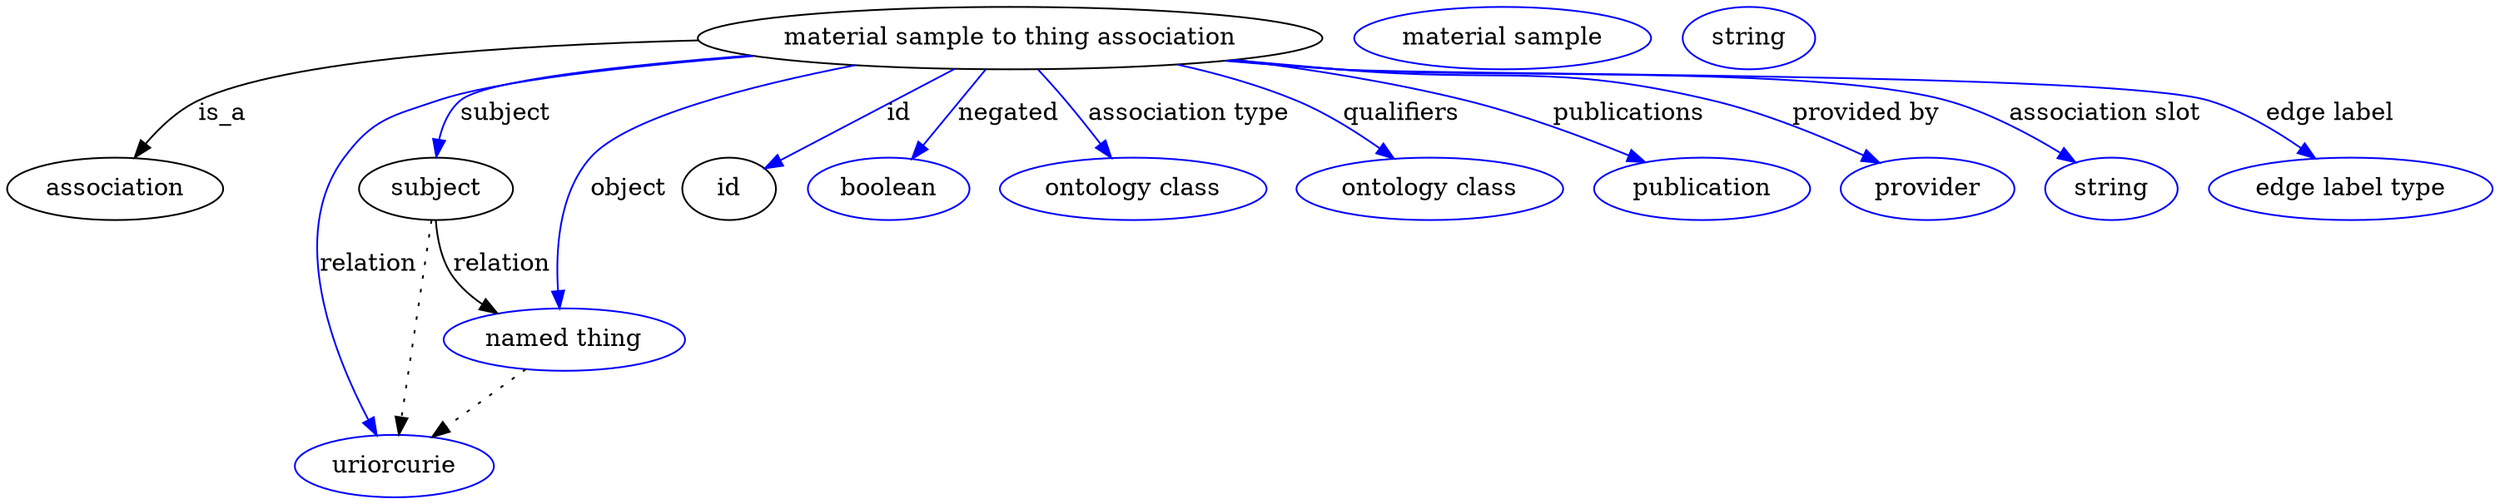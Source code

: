 digraph {
	graph [bb="0,0,1200.4,283"];
	node [label="\N"];
	"material sample to thing association"	 [height=0.5,
		label="material sample to thing association",
		pos="496.05,265",
		width=3.8635];
	association	 [height=0.5,
		pos="50.046,178",
		width=1.3902];
	"material sample to thing association" -> association	 [label=is_a,
		lp="103.05,221.5",
		pos="e,59.666,195.81 366.43,258.45 257.58,252.12 116.04,241.66 92.046,229 81.326,223.35 72.301,213.67 65.397,204.26"];
	subject	 [height=0.5,
		pos="203.05,178",
		width=0.99297];
	"material sample to thing association" -> subject	 [color=blue,
		label=subject,
		lp="241.55,221.5",
		pos="e,205.08,196.09 378.76,255.23 310.22,248.55 234.71,239.09 222.05,229 214.87,223.29 210.41,214.58 207.63,205.97",
		style=solid];
	relation	 [color=blue,
		height=0.5,
		label=uriorcurie,
		pos="185.05,18",
		width=1.2638];
	"material sample to thing association" -> relation	 [color=blue,
		label=relation,
		lp="167.05,134.5",
		pos="e,175.27,35.659 376.54,255.73 311.3,249.56 237.7,240.48 207.05,229 182.46,219.79 171.64,218.46 158.05,196 129.37,148.63 153.31,81.572 \
170.78,44.765",
		style=solid];
	object	 [color=blue,
		height=0.5,
		label="named thing",
		pos="268.05,91",
		width=1.5346];
	"material sample to thing association" -> object	 [color=blue,
		label=object,
		lp="301.05,178",
		pos="e,265.49,109.28 422.38,249.66 368.71,236.96 302.33,217.54 284.05,196 266.23,175 263.75,142.77 264.78,119.55",
		style=solid];
	id	 [height=0.5,
		pos="354.05,178",
		width=0.75];
	"material sample to thing association" -> id	 [color=blue,
		label=id,
		lp="439.55,221.5",
		pos="e,373.95,190.19 466.97,247.18 442.36,232.11 407.29,210.62 382.78,195.6",
		style=solid];
	negated	 [color=blue,
		height=0.5,
		label=boolean,
		pos="437.05,178",
		width=1.0652];
	"material sample to thing association" -> negated	 [color=blue,
		label=negated,
		lp="492.55,221.5",
		pos="e,448.85,195.41 483.82,246.97 475.4,234.56 464.09,217.88 454.7,204.03",
		style=solid];
	"association type"	 [color=blue,
		height=0.5,
		label="ontology class",
		pos="555.05,178",
		width=1.7151];
	"material sample to thing association" -> "association type"	 [color=blue,
		label="association type",
		lp="574.05,221.5",
		pos="e,543.04,195.71 508.27,246.97 516.63,234.64 527.85,218.1 537.21,204.3",
		style=solid];
	qualifiers	 [color=blue,
		height=0.5,
		label="ontology class",
		pos="696.05,178",
		width=1.7151];
	"material sample to thing association" -> qualifiers	 [color=blue,
		label=qualifiers,
		lp="674.05,221.5",
		pos="e,675.16,195.14 565.86,249.41 584.56,244.07 604.45,237.3 622.05,229 637.79,221.57 653.86,210.93 666.99,201.29",
		style=solid];
	publications	 [color=blue,
		height=0.5,
		label=publication,
		pos="826.05,178",
		width=1.3902];
	"material sample to thing association" -> publications	 [color=blue,
		label=publications,
		lp="779.55,221.5",
		pos="e,796.15,192.73 595.75,252.4 630.41,246.8 669.3,239.13 704.05,229 732.52,220.7 763.33,207.79 786.86,197.03",
		style=solid];
	"provided by"	 [color=blue,
		height=0.5,
		label=provider,
		pos="934.05,178",
		width=1.1193];
	"material sample to thing association" -> "provided by"	 [color=blue,
		label="provided by",
		lp="894.05,221.5",
		pos="e,908.39,191.93 596.73,252.52 612.56,250.62 628.74,248.73 644.05,247 720.86,238.33 742.29,248.68 817.05,229 845.86,221.42 876.69,\
207.73 899.46,196.44",
		style=solid];
	"association slot"	 [color=blue,
		height=0.5,
		label=string,
		pos="1023,178",
		width=0.84854];
	"material sample to thing association" -> "association slot"	 [color=blue,
		label="association slot",
		lp="1008,221.5",
		pos="e,1003.7,192.08 594.28,252.24 610.87,250.32 627.94,248.48 644.05,247 707.68,241.14 869.71,246.93 931.05,229 954.03,222.28 977.61,\
209.06 995.14,197.77",
		style=solid];
	"edge label"	 [color=blue,
		height=0.5,
		label="edge label type",
		pos="1136,178",
		width=1.7873];
	"material sample to thing association" -> "edge label"	 [color=blue,
		label="edge label",
		lp="1113,221.5",
		pos="e,1115.3,195.15 593.46,252.07 610.3,250.14 627.67,248.35 644.05,247 734.93,239.49 966.92,255.96 1054,229 1073.1,223.12 1092.1,211.72 \
1107,201.2",
		style=solid];
	subject -> relation	 [pos="e,187.1,36.223 201.02,159.96 197.91,132.35 191.95,79.375 188.25,46.525",
		style=dotted];
	subject -> object	 [label=relation,
		lp="240.05,134.5",
		pos="e,240.44,106.67 205.87,159.75 208.14,149.41 212.14,136.66 219.05,127 222.75,121.82 227.44,117.07 232.43,112.85"];
	"material sample to thing association_subject"	 [color=blue,
		height=0.5,
		label="material sample",
		pos="721.05,265",
		width=1.8776];
	object -> relation	 [pos="e,203.91,34.588 248.8,74.069 237.72,64.326 223.64,51.941 211.53,41.291",
		style=dotted];
	association_id	 [color=blue,
		height=0.5,
		label=string,
		pos="837.05,265",
		width=0.84854];
}

